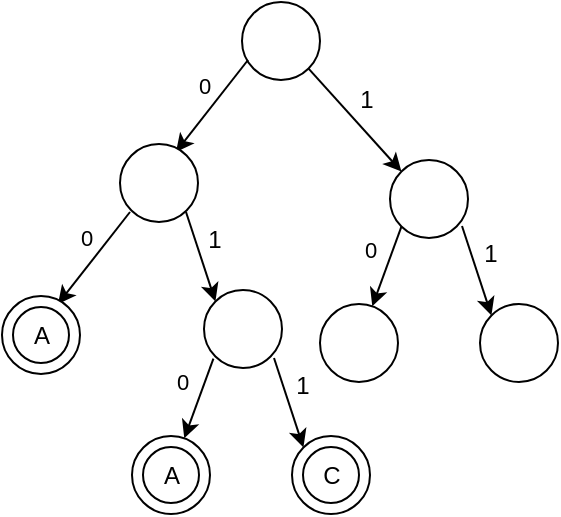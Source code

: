 <mxfile version="21.1.2" type="github">
  <diagram name="第 1 页" id="jlVK5qfQyr_egqlrKWcN">
    <mxGraphModel dx="780" dy="412" grid="0" gridSize="10" guides="1" tooltips="1" connect="1" arrows="1" fold="1" page="1" pageScale="1" pageWidth="3300" pageHeight="4681" math="0" shadow="0">
      <root>
        <mxCell id="0" />
        <mxCell id="1" parent="0" />
        <mxCell id="_vLvjZm8LIFSTXqwD0xb-1" value="" style="ellipse;whiteSpace=wrap;html=1;aspect=fixed;" vertex="1" parent="1">
          <mxGeometry x="436" y="48" width="39" height="39" as="geometry" />
        </mxCell>
        <mxCell id="_vLvjZm8LIFSTXqwD0xb-7" value="" style="ellipse;whiteSpace=wrap;html=1;aspect=fixed;" vertex="1" parent="1">
          <mxGeometry x="510" y="127" width="39" height="39" as="geometry" />
        </mxCell>
        <mxCell id="_vLvjZm8LIFSTXqwD0xb-8" value="" style="endArrow=classic;html=1;rounded=0;exitX=1;exitY=1;exitDx=0;exitDy=0;entryX=0;entryY=0;entryDx=0;entryDy=0;" edge="1" parent="1" source="_vLvjZm8LIFSTXqwD0xb-1" target="_vLvjZm8LIFSTXqwD0xb-7">
          <mxGeometry width="50" height="50" relative="1" as="geometry">
            <mxPoint x="454" y="283" as="sourcePoint" />
            <mxPoint x="504" y="233" as="targetPoint" />
          </mxGeometry>
        </mxCell>
        <mxCell id="_vLvjZm8LIFSTXqwD0xb-10" value="1" style="text;html=1;align=center;verticalAlign=middle;resizable=0;points=[];autosize=1;strokeColor=none;fillColor=none;" vertex="1" parent="1">
          <mxGeometry x="485" y="84" width="25" height="26" as="geometry" />
        </mxCell>
        <mxCell id="_vLvjZm8LIFSTXqwD0xb-11" value="" style="ellipse;whiteSpace=wrap;html=1;aspect=fixed;" vertex="1" parent="1">
          <mxGeometry x="555" y="199" width="39" height="39" as="geometry" />
        </mxCell>
        <mxCell id="_vLvjZm8LIFSTXqwD0xb-12" value="" style="endArrow=classic;html=1;rounded=0;exitX=1;exitY=1;exitDx=0;exitDy=0;entryX=0;entryY=0;entryDx=0;entryDy=0;" edge="1" parent="1" target="_vLvjZm8LIFSTXqwD0xb-11">
          <mxGeometry width="50" height="50" relative="1" as="geometry">
            <mxPoint x="546" y="160" as="sourcePoint" />
            <mxPoint x="581" y="312" as="targetPoint" />
          </mxGeometry>
        </mxCell>
        <mxCell id="_vLvjZm8LIFSTXqwD0xb-13" value="1" style="text;html=1;align=center;verticalAlign=middle;resizable=0;points=[];autosize=1;strokeColor=none;fillColor=none;" vertex="1" parent="1">
          <mxGeometry x="547" y="161" width="25" height="26" as="geometry" />
        </mxCell>
        <mxCell id="_vLvjZm8LIFSTXqwD0xb-14" value="" style="endArrow=classic;html=1;rounded=0;exitX=0;exitY=1;exitDx=0;exitDy=0;" edge="1" parent="1" source="_vLvjZm8LIFSTXqwD0xb-7" target="_vLvjZm8LIFSTXqwD0xb-15">
          <mxGeometry width="50" height="50" relative="1" as="geometry">
            <mxPoint x="463" y="206" as="sourcePoint" />
            <mxPoint x="480" y="206" as="targetPoint" />
          </mxGeometry>
        </mxCell>
        <mxCell id="_vLvjZm8LIFSTXqwD0xb-16" value="0" style="edgeLabel;html=1;align=center;verticalAlign=middle;resizable=0;points=[];" vertex="1" connectable="0" parent="_vLvjZm8LIFSTXqwD0xb-14">
          <mxGeometry x="-0.404" y="-3" relative="1" as="geometry">
            <mxPoint x="-9" y="1" as="offset" />
          </mxGeometry>
        </mxCell>
        <mxCell id="_vLvjZm8LIFSTXqwD0xb-15" value="" style="ellipse;whiteSpace=wrap;html=1;aspect=fixed;" vertex="1" parent="1">
          <mxGeometry x="475" y="199" width="39" height="39" as="geometry" />
        </mxCell>
        <mxCell id="_vLvjZm8LIFSTXqwD0xb-17" value="" style="endArrow=classic;html=1;rounded=0;exitX=0;exitY=1;exitDx=0;exitDy=0;" edge="1" parent="1">
          <mxGeometry width="50" height="50" relative="1" as="geometry">
            <mxPoint x="439" y="77" as="sourcePoint" />
            <mxPoint x="403" y="123" as="targetPoint" />
          </mxGeometry>
        </mxCell>
        <mxCell id="_vLvjZm8LIFSTXqwD0xb-18" value="0" style="edgeLabel;html=1;align=center;verticalAlign=middle;resizable=0;points=[];" vertex="1" connectable="0" parent="_vLvjZm8LIFSTXqwD0xb-17">
          <mxGeometry x="-0.404" y="-3" relative="1" as="geometry">
            <mxPoint x="-9" y="1" as="offset" />
          </mxGeometry>
        </mxCell>
        <mxCell id="_vLvjZm8LIFSTXqwD0xb-19" value="" style="ellipse;whiteSpace=wrap;html=1;aspect=fixed;" vertex="1" parent="1">
          <mxGeometry x="375" y="119" width="39" height="39" as="geometry" />
        </mxCell>
        <mxCell id="_vLvjZm8LIFSTXqwD0xb-20" value="" style="endArrow=classic;html=1;rounded=0;exitX=0;exitY=1;exitDx=0;exitDy=0;" edge="1" parent="1">
          <mxGeometry width="50" height="50" relative="1" as="geometry">
            <mxPoint x="380" y="153" as="sourcePoint" />
            <mxPoint x="344" y="199" as="targetPoint" />
          </mxGeometry>
        </mxCell>
        <mxCell id="_vLvjZm8LIFSTXqwD0xb-21" value="0" style="edgeLabel;html=1;align=center;verticalAlign=middle;resizable=0;points=[];" vertex="1" connectable="0" parent="_vLvjZm8LIFSTXqwD0xb-20">
          <mxGeometry x="-0.404" y="-3" relative="1" as="geometry">
            <mxPoint x="-9" y="1" as="offset" />
          </mxGeometry>
        </mxCell>
        <mxCell id="_vLvjZm8LIFSTXqwD0xb-22" value="" style="ellipse;whiteSpace=wrap;html=1;aspect=fixed;" vertex="1" parent="1">
          <mxGeometry x="316" y="195" width="39" height="39" as="geometry" />
        </mxCell>
        <mxCell id="_vLvjZm8LIFSTXqwD0xb-23" value="" style="ellipse;whiteSpace=wrap;html=1;aspect=fixed;" vertex="1" parent="1">
          <mxGeometry x="417" y="192" width="39" height="39" as="geometry" />
        </mxCell>
        <mxCell id="_vLvjZm8LIFSTXqwD0xb-24" value="" style="endArrow=classic;html=1;rounded=0;exitX=1;exitY=1;exitDx=0;exitDy=0;entryX=0;entryY=0;entryDx=0;entryDy=0;" edge="1" parent="1" target="_vLvjZm8LIFSTXqwD0xb-23">
          <mxGeometry width="50" height="50" relative="1" as="geometry">
            <mxPoint x="408" y="153" as="sourcePoint" />
            <mxPoint x="443" y="305" as="targetPoint" />
          </mxGeometry>
        </mxCell>
        <mxCell id="_vLvjZm8LIFSTXqwD0xb-25" value="1" style="text;html=1;align=center;verticalAlign=middle;resizable=0;points=[];autosize=1;strokeColor=none;fillColor=none;" vertex="1" parent="1">
          <mxGeometry x="409" y="154" width="25" height="26" as="geometry" />
        </mxCell>
        <mxCell id="_vLvjZm8LIFSTXqwD0xb-27" value="" style="ellipse;whiteSpace=wrap;html=1;aspect=fixed;" vertex="1" parent="1">
          <mxGeometry x="461" y="265" width="39" height="39" as="geometry" />
        </mxCell>
        <mxCell id="_vLvjZm8LIFSTXqwD0xb-28" value="" style="endArrow=classic;html=1;rounded=0;exitX=1;exitY=1;exitDx=0;exitDy=0;entryX=0;entryY=0;entryDx=0;entryDy=0;" edge="1" parent="1" target="_vLvjZm8LIFSTXqwD0xb-27">
          <mxGeometry width="50" height="50" relative="1" as="geometry">
            <mxPoint x="452" y="226" as="sourcePoint" />
            <mxPoint x="487" y="378" as="targetPoint" />
          </mxGeometry>
        </mxCell>
        <mxCell id="_vLvjZm8LIFSTXqwD0xb-29" value="1" style="text;html=1;align=center;verticalAlign=middle;resizable=0;points=[];autosize=1;strokeColor=none;fillColor=none;" vertex="1" parent="1">
          <mxGeometry x="453" y="227" width="25" height="26" as="geometry" />
        </mxCell>
        <mxCell id="_vLvjZm8LIFSTXqwD0xb-30" value="" style="endArrow=classic;html=1;rounded=0;exitX=0;exitY=1;exitDx=0;exitDy=0;" edge="1" parent="1" target="_vLvjZm8LIFSTXqwD0xb-32">
          <mxGeometry width="50" height="50" relative="1" as="geometry">
            <mxPoint x="421.711" y="226.289" as="sourcePoint" />
            <mxPoint x="386" y="272" as="targetPoint" />
          </mxGeometry>
        </mxCell>
        <mxCell id="_vLvjZm8LIFSTXqwD0xb-31" value="0" style="edgeLabel;html=1;align=center;verticalAlign=middle;resizable=0;points=[];" vertex="1" connectable="0" parent="_vLvjZm8LIFSTXqwD0xb-30">
          <mxGeometry x="-0.404" y="-3" relative="1" as="geometry">
            <mxPoint x="-9" y="1" as="offset" />
          </mxGeometry>
        </mxCell>
        <mxCell id="_vLvjZm8LIFSTXqwD0xb-32" value="" style="ellipse;whiteSpace=wrap;html=1;aspect=fixed;" vertex="1" parent="1">
          <mxGeometry x="381" y="265" width="39" height="39" as="geometry" />
        </mxCell>
        <mxCell id="_vLvjZm8LIFSTXqwD0xb-33" value="A" style="ellipse;whiteSpace=wrap;html=1;aspect=fixed;" vertex="1" parent="1">
          <mxGeometry x="321.5" y="200.5" width="28" height="28" as="geometry" />
        </mxCell>
        <mxCell id="_vLvjZm8LIFSTXqwD0xb-34" value="A" style="ellipse;whiteSpace=wrap;html=1;aspect=fixed;" vertex="1" parent="1">
          <mxGeometry x="386.5" y="270.5" width="28" height="28" as="geometry" />
        </mxCell>
        <mxCell id="_vLvjZm8LIFSTXqwD0xb-35" value="C" style="ellipse;whiteSpace=wrap;html=1;aspect=fixed;" vertex="1" parent="1">
          <mxGeometry x="466.5" y="270.5" width="28" height="28" as="geometry" />
        </mxCell>
      </root>
    </mxGraphModel>
  </diagram>
</mxfile>
